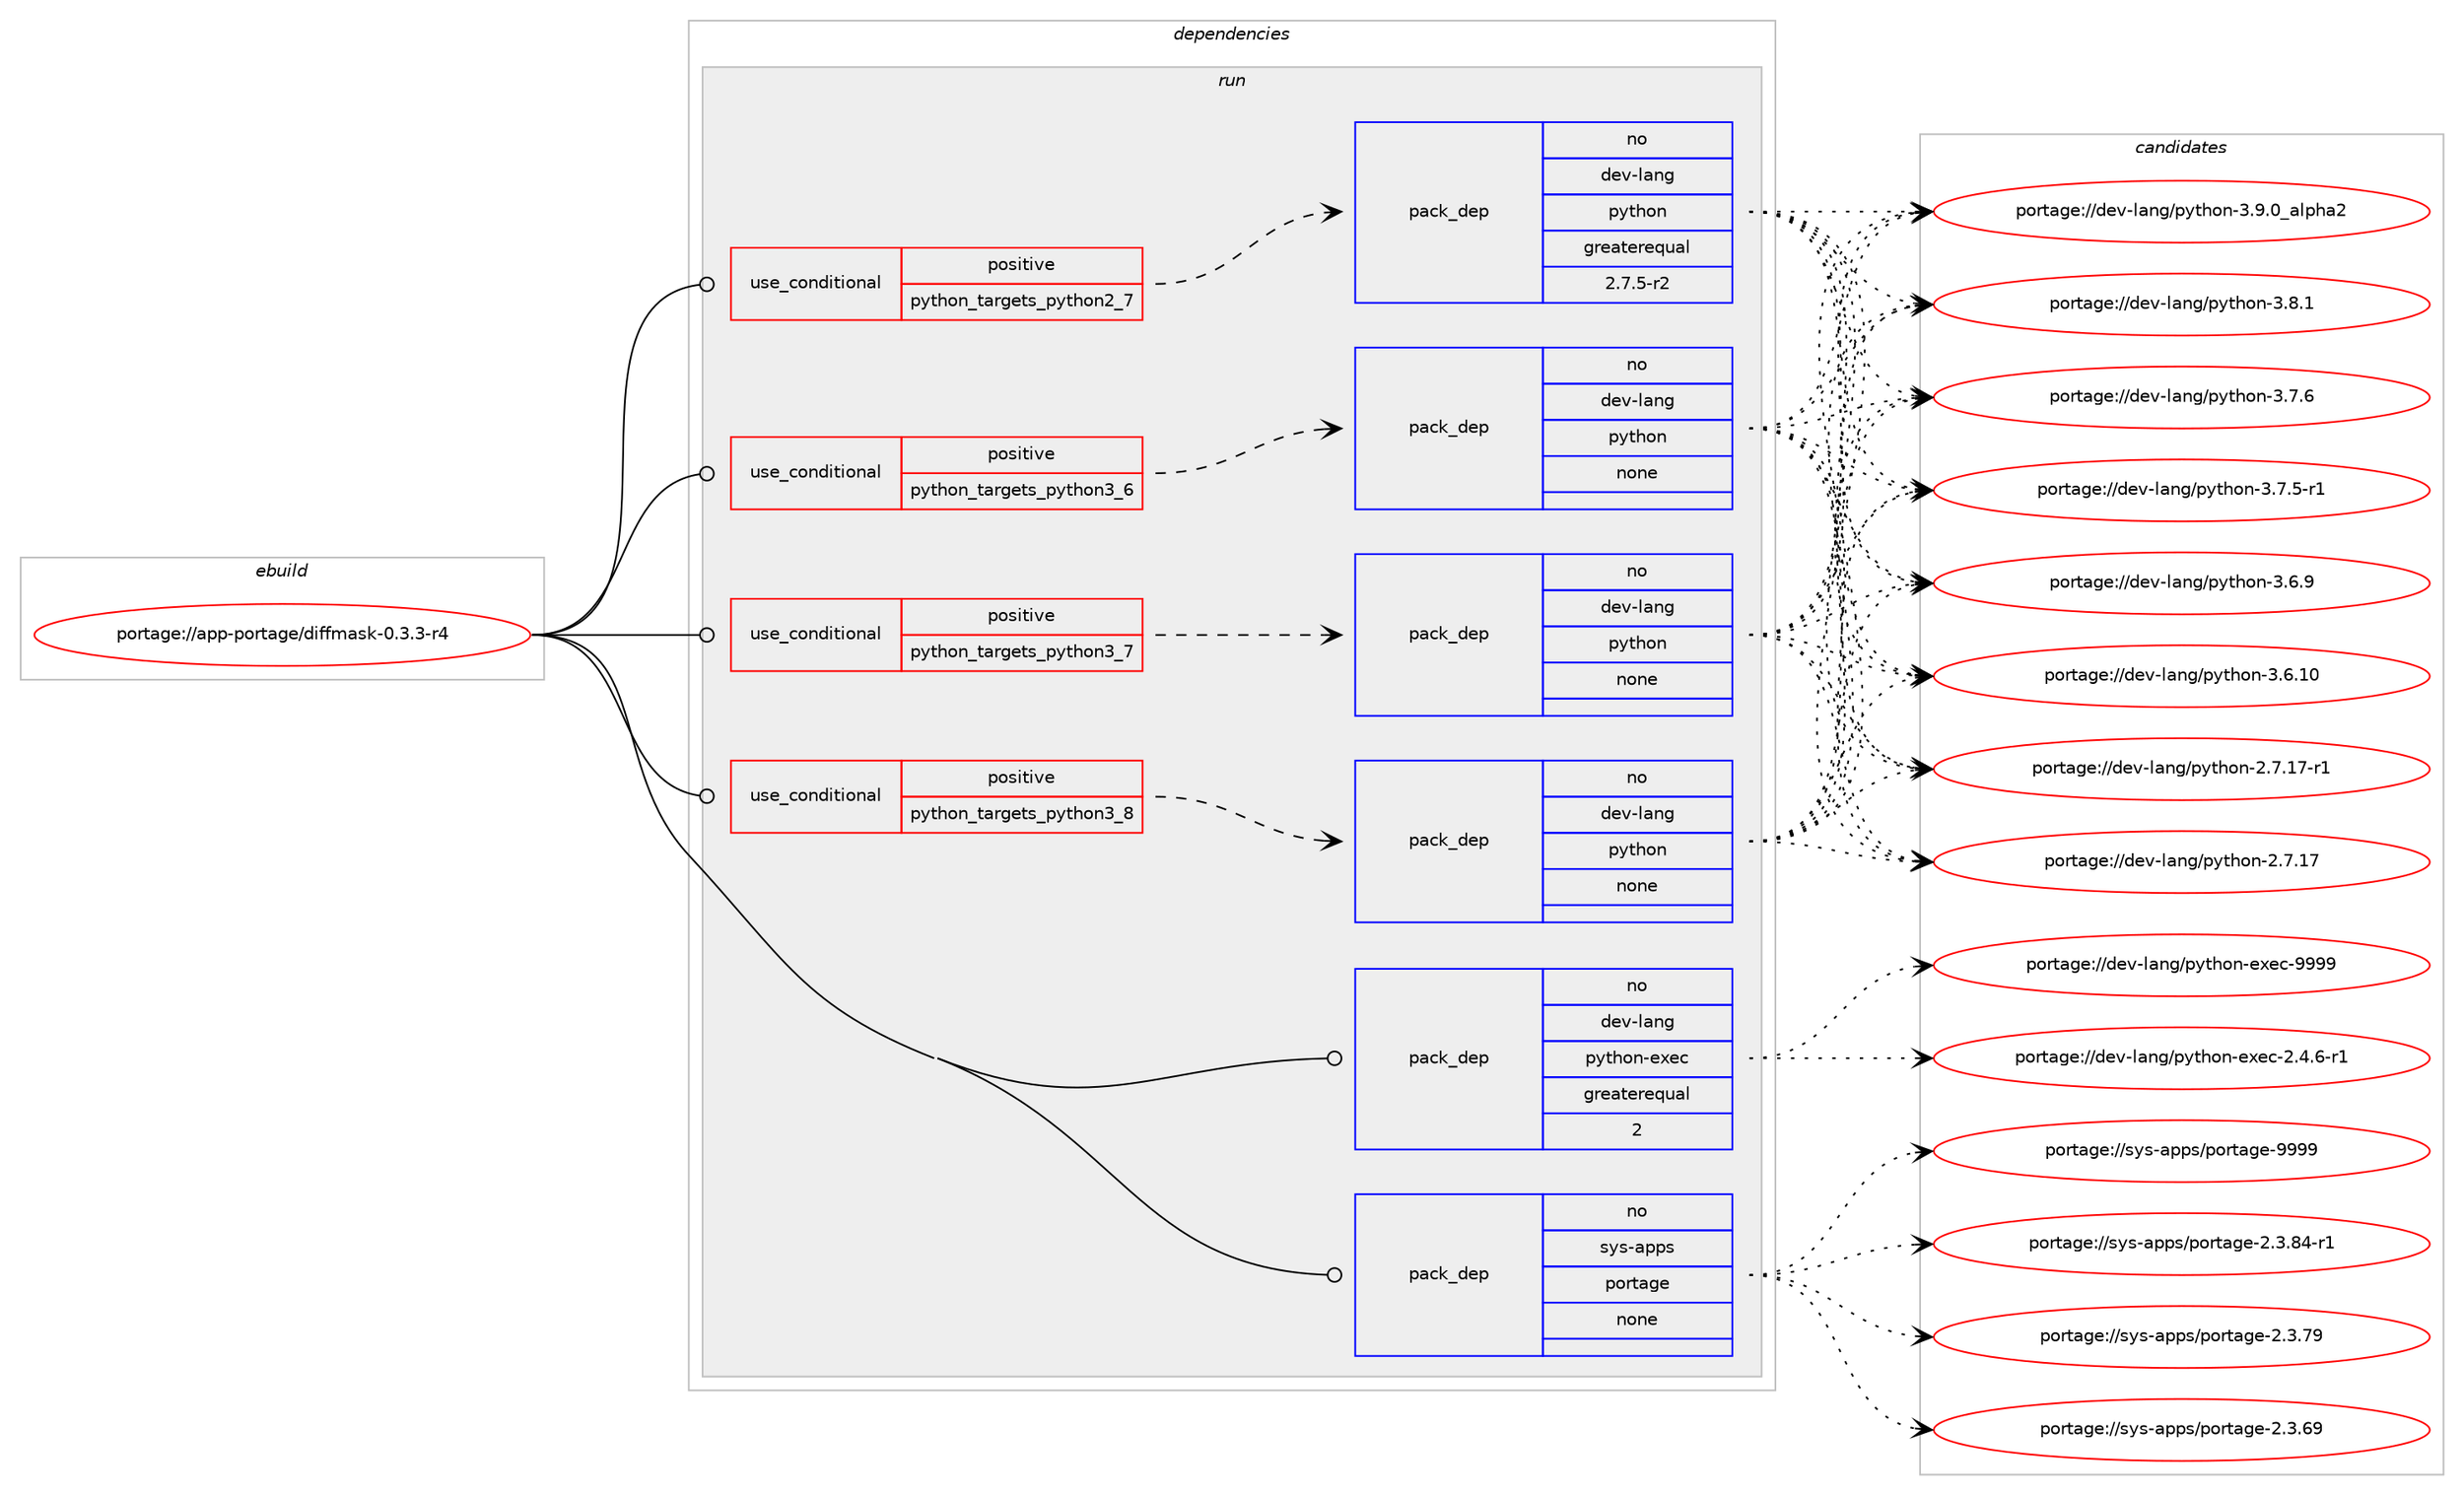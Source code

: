 digraph prolog {

# *************
# Graph options
# *************

newrank=true;
concentrate=true;
compound=true;
graph [rankdir=LR,fontname=Helvetica,fontsize=10,ranksep=1.5];#, ranksep=2.5, nodesep=0.2];
edge  [arrowhead=vee];
node  [fontname=Helvetica,fontsize=10];

# **********
# The ebuild
# **********

subgraph cluster_leftcol {
color=gray;
label=<<i>ebuild</i>>;
id [label="portage://app-portage/diffmask-0.3.3-r4", color=red, width=4, href="../app-portage/diffmask-0.3.3-r4.svg"];
}

# ****************
# The dependencies
# ****************

subgraph cluster_midcol {
color=gray;
label=<<i>dependencies</i>>;
subgraph cluster_compile {
fillcolor="#eeeeee";
style=filled;
label=<<i>compile</i>>;
}
subgraph cluster_compileandrun {
fillcolor="#eeeeee";
style=filled;
label=<<i>compile and run</i>>;
}
subgraph cluster_run {
fillcolor="#eeeeee";
style=filled;
label=<<i>run</i>>;
subgraph cond141408 {
dependency602625 [label=<<TABLE BORDER="0" CELLBORDER="1" CELLSPACING="0" CELLPADDING="4"><TR><TD ROWSPAN="3" CELLPADDING="10">use_conditional</TD></TR><TR><TD>positive</TD></TR><TR><TD>python_targets_python2_7</TD></TR></TABLE>>, shape=none, color=red];
subgraph pack453167 {
dependency602626 [label=<<TABLE BORDER="0" CELLBORDER="1" CELLSPACING="0" CELLPADDING="4" WIDTH="220"><TR><TD ROWSPAN="6" CELLPADDING="30">pack_dep</TD></TR><TR><TD WIDTH="110">no</TD></TR><TR><TD>dev-lang</TD></TR><TR><TD>python</TD></TR><TR><TD>greaterequal</TD></TR><TR><TD>2.7.5-r2</TD></TR></TABLE>>, shape=none, color=blue];
}
dependency602625:e -> dependency602626:w [weight=20,style="dashed",arrowhead="vee"];
}
id:e -> dependency602625:w [weight=20,style="solid",arrowhead="odot"];
subgraph cond141409 {
dependency602627 [label=<<TABLE BORDER="0" CELLBORDER="1" CELLSPACING="0" CELLPADDING="4"><TR><TD ROWSPAN="3" CELLPADDING="10">use_conditional</TD></TR><TR><TD>positive</TD></TR><TR><TD>python_targets_python3_6</TD></TR></TABLE>>, shape=none, color=red];
subgraph pack453168 {
dependency602628 [label=<<TABLE BORDER="0" CELLBORDER="1" CELLSPACING="0" CELLPADDING="4" WIDTH="220"><TR><TD ROWSPAN="6" CELLPADDING="30">pack_dep</TD></TR><TR><TD WIDTH="110">no</TD></TR><TR><TD>dev-lang</TD></TR><TR><TD>python</TD></TR><TR><TD>none</TD></TR><TR><TD></TD></TR></TABLE>>, shape=none, color=blue];
}
dependency602627:e -> dependency602628:w [weight=20,style="dashed",arrowhead="vee"];
}
id:e -> dependency602627:w [weight=20,style="solid",arrowhead="odot"];
subgraph cond141410 {
dependency602629 [label=<<TABLE BORDER="0" CELLBORDER="1" CELLSPACING="0" CELLPADDING="4"><TR><TD ROWSPAN="3" CELLPADDING="10">use_conditional</TD></TR><TR><TD>positive</TD></TR><TR><TD>python_targets_python3_7</TD></TR></TABLE>>, shape=none, color=red];
subgraph pack453169 {
dependency602630 [label=<<TABLE BORDER="0" CELLBORDER="1" CELLSPACING="0" CELLPADDING="4" WIDTH="220"><TR><TD ROWSPAN="6" CELLPADDING="30">pack_dep</TD></TR><TR><TD WIDTH="110">no</TD></TR><TR><TD>dev-lang</TD></TR><TR><TD>python</TD></TR><TR><TD>none</TD></TR><TR><TD></TD></TR></TABLE>>, shape=none, color=blue];
}
dependency602629:e -> dependency602630:w [weight=20,style="dashed",arrowhead="vee"];
}
id:e -> dependency602629:w [weight=20,style="solid",arrowhead="odot"];
subgraph cond141411 {
dependency602631 [label=<<TABLE BORDER="0" CELLBORDER="1" CELLSPACING="0" CELLPADDING="4"><TR><TD ROWSPAN="3" CELLPADDING="10">use_conditional</TD></TR><TR><TD>positive</TD></TR><TR><TD>python_targets_python3_8</TD></TR></TABLE>>, shape=none, color=red];
subgraph pack453170 {
dependency602632 [label=<<TABLE BORDER="0" CELLBORDER="1" CELLSPACING="0" CELLPADDING="4" WIDTH="220"><TR><TD ROWSPAN="6" CELLPADDING="30">pack_dep</TD></TR><TR><TD WIDTH="110">no</TD></TR><TR><TD>dev-lang</TD></TR><TR><TD>python</TD></TR><TR><TD>none</TD></TR><TR><TD></TD></TR></TABLE>>, shape=none, color=blue];
}
dependency602631:e -> dependency602632:w [weight=20,style="dashed",arrowhead="vee"];
}
id:e -> dependency602631:w [weight=20,style="solid",arrowhead="odot"];
subgraph pack453171 {
dependency602633 [label=<<TABLE BORDER="0" CELLBORDER="1" CELLSPACING="0" CELLPADDING="4" WIDTH="220"><TR><TD ROWSPAN="6" CELLPADDING="30">pack_dep</TD></TR><TR><TD WIDTH="110">no</TD></TR><TR><TD>dev-lang</TD></TR><TR><TD>python-exec</TD></TR><TR><TD>greaterequal</TD></TR><TR><TD>2</TD></TR></TABLE>>, shape=none, color=blue];
}
id:e -> dependency602633:w [weight=20,style="solid",arrowhead="odot"];
subgraph pack453172 {
dependency602634 [label=<<TABLE BORDER="0" CELLBORDER="1" CELLSPACING="0" CELLPADDING="4" WIDTH="220"><TR><TD ROWSPAN="6" CELLPADDING="30">pack_dep</TD></TR><TR><TD WIDTH="110">no</TD></TR><TR><TD>sys-apps</TD></TR><TR><TD>portage</TD></TR><TR><TD>none</TD></TR><TR><TD></TD></TR></TABLE>>, shape=none, color=blue];
}
id:e -> dependency602634:w [weight=20,style="solid",arrowhead="odot"];
}
}

# **************
# The candidates
# **************

subgraph cluster_choices {
rank=same;
color=gray;
label=<<i>candidates</i>>;

subgraph choice453167 {
color=black;
nodesep=1;
choice10010111845108971101034711212111610411111045514657464895971081121049750 [label="portage://dev-lang/python-3.9.0_alpha2", color=red, width=4,href="../dev-lang/python-3.9.0_alpha2.svg"];
choice100101118451089711010347112121116104111110455146564649 [label="portage://dev-lang/python-3.8.1", color=red, width=4,href="../dev-lang/python-3.8.1.svg"];
choice100101118451089711010347112121116104111110455146554654 [label="portage://dev-lang/python-3.7.6", color=red, width=4,href="../dev-lang/python-3.7.6.svg"];
choice1001011184510897110103471121211161041111104551465546534511449 [label="portage://dev-lang/python-3.7.5-r1", color=red, width=4,href="../dev-lang/python-3.7.5-r1.svg"];
choice100101118451089711010347112121116104111110455146544657 [label="portage://dev-lang/python-3.6.9", color=red, width=4,href="../dev-lang/python-3.6.9.svg"];
choice10010111845108971101034711212111610411111045514654464948 [label="portage://dev-lang/python-3.6.10", color=red, width=4,href="../dev-lang/python-3.6.10.svg"];
choice100101118451089711010347112121116104111110455046554649554511449 [label="portage://dev-lang/python-2.7.17-r1", color=red, width=4,href="../dev-lang/python-2.7.17-r1.svg"];
choice10010111845108971101034711212111610411111045504655464955 [label="portage://dev-lang/python-2.7.17", color=red, width=4,href="../dev-lang/python-2.7.17.svg"];
dependency602626:e -> choice10010111845108971101034711212111610411111045514657464895971081121049750:w [style=dotted,weight="100"];
dependency602626:e -> choice100101118451089711010347112121116104111110455146564649:w [style=dotted,weight="100"];
dependency602626:e -> choice100101118451089711010347112121116104111110455146554654:w [style=dotted,weight="100"];
dependency602626:e -> choice1001011184510897110103471121211161041111104551465546534511449:w [style=dotted,weight="100"];
dependency602626:e -> choice100101118451089711010347112121116104111110455146544657:w [style=dotted,weight="100"];
dependency602626:e -> choice10010111845108971101034711212111610411111045514654464948:w [style=dotted,weight="100"];
dependency602626:e -> choice100101118451089711010347112121116104111110455046554649554511449:w [style=dotted,weight="100"];
dependency602626:e -> choice10010111845108971101034711212111610411111045504655464955:w [style=dotted,weight="100"];
}
subgraph choice453168 {
color=black;
nodesep=1;
choice10010111845108971101034711212111610411111045514657464895971081121049750 [label="portage://dev-lang/python-3.9.0_alpha2", color=red, width=4,href="../dev-lang/python-3.9.0_alpha2.svg"];
choice100101118451089711010347112121116104111110455146564649 [label="portage://dev-lang/python-3.8.1", color=red, width=4,href="../dev-lang/python-3.8.1.svg"];
choice100101118451089711010347112121116104111110455146554654 [label="portage://dev-lang/python-3.7.6", color=red, width=4,href="../dev-lang/python-3.7.6.svg"];
choice1001011184510897110103471121211161041111104551465546534511449 [label="portage://dev-lang/python-3.7.5-r1", color=red, width=4,href="../dev-lang/python-3.7.5-r1.svg"];
choice100101118451089711010347112121116104111110455146544657 [label="portage://dev-lang/python-3.6.9", color=red, width=4,href="../dev-lang/python-3.6.9.svg"];
choice10010111845108971101034711212111610411111045514654464948 [label="portage://dev-lang/python-3.6.10", color=red, width=4,href="../dev-lang/python-3.6.10.svg"];
choice100101118451089711010347112121116104111110455046554649554511449 [label="portage://dev-lang/python-2.7.17-r1", color=red, width=4,href="../dev-lang/python-2.7.17-r1.svg"];
choice10010111845108971101034711212111610411111045504655464955 [label="portage://dev-lang/python-2.7.17", color=red, width=4,href="../dev-lang/python-2.7.17.svg"];
dependency602628:e -> choice10010111845108971101034711212111610411111045514657464895971081121049750:w [style=dotted,weight="100"];
dependency602628:e -> choice100101118451089711010347112121116104111110455146564649:w [style=dotted,weight="100"];
dependency602628:e -> choice100101118451089711010347112121116104111110455146554654:w [style=dotted,weight="100"];
dependency602628:e -> choice1001011184510897110103471121211161041111104551465546534511449:w [style=dotted,weight="100"];
dependency602628:e -> choice100101118451089711010347112121116104111110455146544657:w [style=dotted,weight="100"];
dependency602628:e -> choice10010111845108971101034711212111610411111045514654464948:w [style=dotted,weight="100"];
dependency602628:e -> choice100101118451089711010347112121116104111110455046554649554511449:w [style=dotted,weight="100"];
dependency602628:e -> choice10010111845108971101034711212111610411111045504655464955:w [style=dotted,weight="100"];
}
subgraph choice453169 {
color=black;
nodesep=1;
choice10010111845108971101034711212111610411111045514657464895971081121049750 [label="portage://dev-lang/python-3.9.0_alpha2", color=red, width=4,href="../dev-lang/python-3.9.0_alpha2.svg"];
choice100101118451089711010347112121116104111110455146564649 [label="portage://dev-lang/python-3.8.1", color=red, width=4,href="../dev-lang/python-3.8.1.svg"];
choice100101118451089711010347112121116104111110455146554654 [label="portage://dev-lang/python-3.7.6", color=red, width=4,href="../dev-lang/python-3.7.6.svg"];
choice1001011184510897110103471121211161041111104551465546534511449 [label="portage://dev-lang/python-3.7.5-r1", color=red, width=4,href="../dev-lang/python-3.7.5-r1.svg"];
choice100101118451089711010347112121116104111110455146544657 [label="portage://dev-lang/python-3.6.9", color=red, width=4,href="../dev-lang/python-3.6.9.svg"];
choice10010111845108971101034711212111610411111045514654464948 [label="portage://dev-lang/python-3.6.10", color=red, width=4,href="../dev-lang/python-3.6.10.svg"];
choice100101118451089711010347112121116104111110455046554649554511449 [label="portage://dev-lang/python-2.7.17-r1", color=red, width=4,href="../dev-lang/python-2.7.17-r1.svg"];
choice10010111845108971101034711212111610411111045504655464955 [label="portage://dev-lang/python-2.7.17", color=red, width=4,href="../dev-lang/python-2.7.17.svg"];
dependency602630:e -> choice10010111845108971101034711212111610411111045514657464895971081121049750:w [style=dotted,weight="100"];
dependency602630:e -> choice100101118451089711010347112121116104111110455146564649:w [style=dotted,weight="100"];
dependency602630:e -> choice100101118451089711010347112121116104111110455146554654:w [style=dotted,weight="100"];
dependency602630:e -> choice1001011184510897110103471121211161041111104551465546534511449:w [style=dotted,weight="100"];
dependency602630:e -> choice100101118451089711010347112121116104111110455146544657:w [style=dotted,weight="100"];
dependency602630:e -> choice10010111845108971101034711212111610411111045514654464948:w [style=dotted,weight="100"];
dependency602630:e -> choice100101118451089711010347112121116104111110455046554649554511449:w [style=dotted,weight="100"];
dependency602630:e -> choice10010111845108971101034711212111610411111045504655464955:w [style=dotted,weight="100"];
}
subgraph choice453170 {
color=black;
nodesep=1;
choice10010111845108971101034711212111610411111045514657464895971081121049750 [label="portage://dev-lang/python-3.9.0_alpha2", color=red, width=4,href="../dev-lang/python-3.9.0_alpha2.svg"];
choice100101118451089711010347112121116104111110455146564649 [label="portage://dev-lang/python-3.8.1", color=red, width=4,href="../dev-lang/python-3.8.1.svg"];
choice100101118451089711010347112121116104111110455146554654 [label="portage://dev-lang/python-3.7.6", color=red, width=4,href="../dev-lang/python-3.7.6.svg"];
choice1001011184510897110103471121211161041111104551465546534511449 [label="portage://dev-lang/python-3.7.5-r1", color=red, width=4,href="../dev-lang/python-3.7.5-r1.svg"];
choice100101118451089711010347112121116104111110455146544657 [label="portage://dev-lang/python-3.6.9", color=red, width=4,href="../dev-lang/python-3.6.9.svg"];
choice10010111845108971101034711212111610411111045514654464948 [label="portage://dev-lang/python-3.6.10", color=red, width=4,href="../dev-lang/python-3.6.10.svg"];
choice100101118451089711010347112121116104111110455046554649554511449 [label="portage://dev-lang/python-2.7.17-r1", color=red, width=4,href="../dev-lang/python-2.7.17-r1.svg"];
choice10010111845108971101034711212111610411111045504655464955 [label="portage://dev-lang/python-2.7.17", color=red, width=4,href="../dev-lang/python-2.7.17.svg"];
dependency602632:e -> choice10010111845108971101034711212111610411111045514657464895971081121049750:w [style=dotted,weight="100"];
dependency602632:e -> choice100101118451089711010347112121116104111110455146564649:w [style=dotted,weight="100"];
dependency602632:e -> choice100101118451089711010347112121116104111110455146554654:w [style=dotted,weight="100"];
dependency602632:e -> choice1001011184510897110103471121211161041111104551465546534511449:w [style=dotted,weight="100"];
dependency602632:e -> choice100101118451089711010347112121116104111110455146544657:w [style=dotted,weight="100"];
dependency602632:e -> choice10010111845108971101034711212111610411111045514654464948:w [style=dotted,weight="100"];
dependency602632:e -> choice100101118451089711010347112121116104111110455046554649554511449:w [style=dotted,weight="100"];
dependency602632:e -> choice10010111845108971101034711212111610411111045504655464955:w [style=dotted,weight="100"];
}
subgraph choice453171 {
color=black;
nodesep=1;
choice10010111845108971101034711212111610411111045101120101994557575757 [label="portage://dev-lang/python-exec-9999", color=red, width=4,href="../dev-lang/python-exec-9999.svg"];
choice10010111845108971101034711212111610411111045101120101994550465246544511449 [label="portage://dev-lang/python-exec-2.4.6-r1", color=red, width=4,href="../dev-lang/python-exec-2.4.6-r1.svg"];
dependency602633:e -> choice10010111845108971101034711212111610411111045101120101994557575757:w [style=dotted,weight="100"];
dependency602633:e -> choice10010111845108971101034711212111610411111045101120101994550465246544511449:w [style=dotted,weight="100"];
}
subgraph choice453172 {
color=black;
nodesep=1;
choice115121115459711211211547112111114116971031014557575757 [label="portage://sys-apps/portage-9999", color=red, width=4,href="../sys-apps/portage-9999.svg"];
choice11512111545971121121154711211111411697103101455046514656524511449 [label="portage://sys-apps/portage-2.3.84-r1", color=red, width=4,href="../sys-apps/portage-2.3.84-r1.svg"];
choice1151211154597112112115471121111141169710310145504651465557 [label="portage://sys-apps/portage-2.3.79", color=red, width=4,href="../sys-apps/portage-2.3.79.svg"];
choice1151211154597112112115471121111141169710310145504651465457 [label="portage://sys-apps/portage-2.3.69", color=red, width=4,href="../sys-apps/portage-2.3.69.svg"];
dependency602634:e -> choice115121115459711211211547112111114116971031014557575757:w [style=dotted,weight="100"];
dependency602634:e -> choice11512111545971121121154711211111411697103101455046514656524511449:w [style=dotted,weight="100"];
dependency602634:e -> choice1151211154597112112115471121111141169710310145504651465557:w [style=dotted,weight="100"];
dependency602634:e -> choice1151211154597112112115471121111141169710310145504651465457:w [style=dotted,weight="100"];
}
}

}
